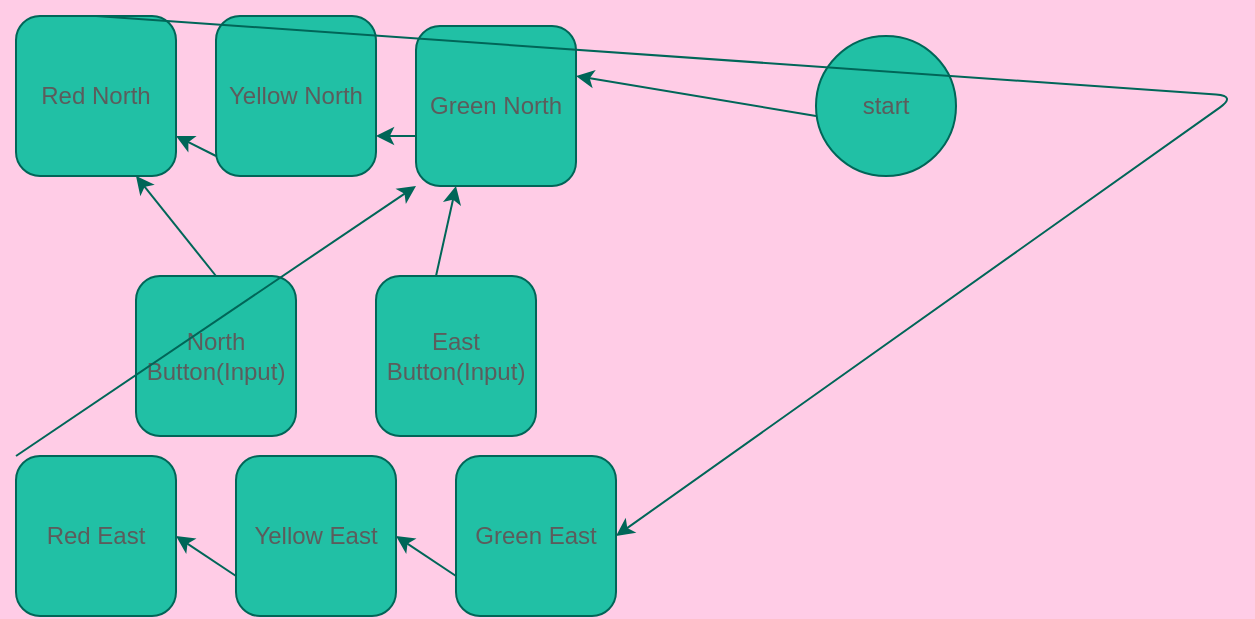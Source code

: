 <mxfile version="21.6.2" type="github">
  <diagram name="Page-1" id="FYECgTvSnDBN1xObMuxw">
    <mxGraphModel dx="794" dy="524" grid="0" gridSize="10" guides="1" tooltips="1" connect="1" arrows="1" fold="1" page="1" pageScale="1" pageWidth="850" pageHeight="1100" background="#FFCCE6" math="0" shadow="0">
      <root>
        <mxCell id="0" />
        <mxCell id="1" parent="0" />
        <mxCell id="bDI-zw2YD2Unnjzy0B7K-1" value="North Button(Input)" style="whiteSpace=wrap;html=1;aspect=fixed;labelBackgroundColor=none;fillColor=#21C0A5;strokeColor=#006658;fontColor=#5C5C5C;rounded=1;" vertex="1" parent="1">
          <mxGeometry x="80" y="230" width="80" height="80" as="geometry" />
        </mxCell>
        <mxCell id="bDI-zw2YD2Unnjzy0B7K-2" value="East Button(Input)" style="whiteSpace=wrap;html=1;aspect=fixed;labelBackgroundColor=none;fillColor=#21C0A5;strokeColor=#006658;fontColor=#5C5C5C;rounded=1;" vertex="1" parent="1">
          <mxGeometry x="200" y="230" width="80" height="80" as="geometry" />
        </mxCell>
        <mxCell id="bDI-zw2YD2Unnjzy0B7K-5" value="start" style="ellipse;whiteSpace=wrap;html=1;aspect=fixed;labelBackgroundColor=none;fillColor=#21C0A5;strokeColor=#006658;fontColor=#5C5C5C;rounded=1;" vertex="1" parent="1">
          <mxGeometry x="420" y="110" width="70" height="70" as="geometry" />
        </mxCell>
        <mxCell id="bDI-zw2YD2Unnjzy0B7K-6" value="" style="endArrow=classic;html=1;rounded=1;entryX=1;entryY=0.5;entryDx=0;entryDy=0;labelBackgroundColor=none;strokeColor=#006658;fontColor=default;" edge="1" parent="1">
          <mxGeometry width="50" height="50" relative="1" as="geometry">
            <mxPoint x="420" y="150" as="sourcePoint" />
            <mxPoint x="300" y="130" as="targetPoint" />
          </mxGeometry>
        </mxCell>
        <mxCell id="bDI-zw2YD2Unnjzy0B7K-9" value="Green North" style="whiteSpace=wrap;html=1;aspect=fixed;labelBackgroundColor=none;fillColor=#21C0A5;strokeColor=#006658;fontColor=#5C5C5C;rounded=1;" vertex="1" parent="1">
          <mxGeometry x="220" y="105" width="80" height="80" as="geometry" />
        </mxCell>
        <mxCell id="bDI-zw2YD2Unnjzy0B7K-11" value="Yellow North" style="whiteSpace=wrap;html=1;aspect=fixed;labelBackgroundColor=none;fillColor=#21C0A5;strokeColor=#006658;fontColor=#5C5C5C;rounded=1;" vertex="1" parent="1">
          <mxGeometry x="120" y="100" width="80" height="80" as="geometry" />
        </mxCell>
        <mxCell id="bDI-zw2YD2Unnjzy0B7K-12" value="Red North" style="whiteSpace=wrap;html=1;aspect=fixed;labelBackgroundColor=none;fillColor=#21C0A5;strokeColor=#006658;fontColor=#5C5C5C;rounded=1;" vertex="1" parent="1">
          <mxGeometry x="20" y="100" width="80" height="80" as="geometry" />
        </mxCell>
        <mxCell id="bDI-zw2YD2Unnjzy0B7K-13" value="" style="endArrow=classic;html=1;rounded=1;entryX=0.25;entryY=1;entryDx=0;entryDy=0;labelBackgroundColor=none;strokeColor=#006658;fontColor=default;" edge="1" parent="1" target="bDI-zw2YD2Unnjzy0B7K-9">
          <mxGeometry width="50" height="50" relative="1" as="geometry">
            <mxPoint x="230" y="230" as="sourcePoint" />
            <mxPoint x="280" y="180" as="targetPoint" />
          </mxGeometry>
        </mxCell>
        <mxCell id="bDI-zw2YD2Unnjzy0B7K-14" value="" style="endArrow=classic;html=1;rounded=1;entryX=1;entryY=0.75;entryDx=0;entryDy=0;labelBackgroundColor=none;strokeColor=#006658;fontColor=default;" edge="1" parent="1" target="bDI-zw2YD2Unnjzy0B7K-11">
          <mxGeometry width="50" height="50" relative="1" as="geometry">
            <mxPoint x="220" y="160" as="sourcePoint" />
            <mxPoint x="270" y="110" as="targetPoint" />
          </mxGeometry>
        </mxCell>
        <mxCell id="bDI-zw2YD2Unnjzy0B7K-15" value="" style="endArrow=classic;html=1;rounded=1;entryX=1;entryY=0.75;entryDx=0;entryDy=0;labelBackgroundColor=none;strokeColor=#006658;fontColor=default;" edge="1" parent="1" target="bDI-zw2YD2Unnjzy0B7K-12">
          <mxGeometry width="50" height="50" relative="1" as="geometry">
            <mxPoint x="120" y="170" as="sourcePoint" />
            <mxPoint x="170" y="120" as="targetPoint" />
          </mxGeometry>
        </mxCell>
        <mxCell id="bDI-zw2YD2Unnjzy0B7K-16" value="" style="endArrow=classic;html=1;rounded=1;entryX=0.75;entryY=1;entryDx=0;entryDy=0;labelBackgroundColor=none;strokeColor=#006658;fontColor=default;" edge="1" parent="1" target="bDI-zw2YD2Unnjzy0B7K-12">
          <mxGeometry width="50" height="50" relative="1" as="geometry">
            <mxPoint x="120" y="230" as="sourcePoint" />
            <mxPoint x="170" y="180" as="targetPoint" />
          </mxGeometry>
        </mxCell>
        <mxCell id="bDI-zw2YD2Unnjzy0B7K-17" value="Green East" style="whiteSpace=wrap;html=1;aspect=fixed;labelBackgroundColor=none;fillColor=#21C0A5;strokeColor=#006658;fontColor=#5C5C5C;rounded=1;" vertex="1" parent="1">
          <mxGeometry x="240" y="320" width="80" height="80" as="geometry" />
        </mxCell>
        <mxCell id="bDI-zw2YD2Unnjzy0B7K-19" value="Yellow East" style="whiteSpace=wrap;html=1;aspect=fixed;labelBackgroundColor=none;fillColor=#21C0A5;strokeColor=#006658;fontColor=#5C5C5C;rounded=1;" vertex="1" parent="1">
          <mxGeometry x="130" y="320" width="80" height="80" as="geometry" />
        </mxCell>
        <mxCell id="bDI-zw2YD2Unnjzy0B7K-20" value="Red East" style="whiteSpace=wrap;html=1;aspect=fixed;labelBackgroundColor=none;fillColor=#21C0A5;strokeColor=#006658;fontColor=#5C5C5C;rounded=1;" vertex="1" parent="1">
          <mxGeometry x="20" y="320" width="80" height="80" as="geometry" />
        </mxCell>
        <mxCell id="bDI-zw2YD2Unnjzy0B7K-21" value="" style="endArrow=classic;html=1;rounded=1;entryX=1;entryY=0.5;entryDx=0;entryDy=0;labelBackgroundColor=none;strokeColor=#006658;fontColor=default;" edge="1" parent="1" target="bDI-zw2YD2Unnjzy0B7K-19">
          <mxGeometry width="50" height="50" relative="1" as="geometry">
            <mxPoint x="240" y="380" as="sourcePoint" />
            <mxPoint x="290" y="330" as="targetPoint" />
          </mxGeometry>
        </mxCell>
        <mxCell id="bDI-zw2YD2Unnjzy0B7K-22" value="" style="endArrow=classic;html=1;rounded=1;entryX=1;entryY=0.5;entryDx=0;entryDy=0;labelBackgroundColor=none;strokeColor=#006658;fontColor=default;" edge="1" parent="1" target="bDI-zw2YD2Unnjzy0B7K-20">
          <mxGeometry width="50" height="50" relative="1" as="geometry">
            <mxPoint x="130" y="380" as="sourcePoint" />
            <mxPoint x="180" y="330" as="targetPoint" />
          </mxGeometry>
        </mxCell>
        <mxCell id="bDI-zw2YD2Unnjzy0B7K-25" value="" style="endArrow=classic;html=1;rounded=1;entryX=1;entryY=0.5;entryDx=0;entryDy=0;labelBackgroundColor=none;strokeColor=#006658;fontColor=default;" edge="1" parent="1" target="bDI-zw2YD2Unnjzy0B7K-17">
          <mxGeometry width="50" height="50" relative="1" as="geometry">
            <mxPoint x="60" y="100" as="sourcePoint" />
            <mxPoint x="550" y="60" as="targetPoint" />
            <Array as="points">
              <mxPoint x="630" y="140" />
            </Array>
          </mxGeometry>
        </mxCell>
        <mxCell id="bDI-zw2YD2Unnjzy0B7K-26" value="" style="endArrow=classic;html=1;rounded=1;entryX=0;entryY=1;entryDx=0;entryDy=0;labelBackgroundColor=none;strokeColor=#006658;fontColor=default;" edge="1" parent="1" target="bDI-zw2YD2Unnjzy0B7K-9">
          <mxGeometry width="50" height="50" relative="1" as="geometry">
            <mxPoint x="20" y="320" as="sourcePoint" />
            <mxPoint x="70" y="270" as="targetPoint" />
          </mxGeometry>
        </mxCell>
      </root>
    </mxGraphModel>
  </diagram>
</mxfile>
